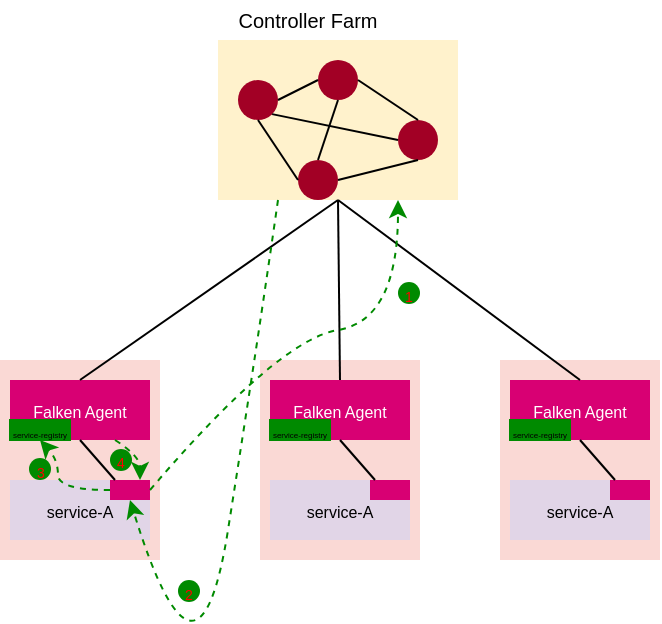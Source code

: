 <mxfile version="14.6.3" type="github">
  <diagram id="Jb4tWgrzJc02DxzkDzMU" name="Page-1">
    <mxGraphModel dx="777" dy="477" grid="1" gridSize="10" guides="1" tooltips="1" connect="1" arrows="1" fold="1" page="1" pageScale="1" pageWidth="850" pageHeight="1100" math="0" shadow="0">
      <root>
        <mxCell id="0" />
        <mxCell id="1" parent="0" />
        <mxCell id="0YruNQi02WBuuohvrThf-3" value="" style="rounded=0;whiteSpace=wrap;html=1;fillColor=#fad9d5;strokeColor=none;" parent="1" vertex="1">
          <mxGeometry x="441" y="340" width="80" height="100" as="geometry" />
        </mxCell>
        <mxCell id="0YruNQi02WBuuohvrThf-2" value="" style="rounded=0;whiteSpace=wrap;html=1;fillColor=#fad9d5;strokeColor=none;" parent="1" vertex="1">
          <mxGeometry x="321" y="340" width="80" height="100" as="geometry" />
        </mxCell>
        <mxCell id="0YruNQi02WBuuohvrThf-1" value="" style="rounded=0;whiteSpace=wrap;html=1;fillColor=#fad9d5;strokeColor=none;" parent="1" vertex="1">
          <mxGeometry x="191" y="340" width="80" height="100" as="geometry" />
        </mxCell>
        <mxCell id="fjoyJNUoLHEGhLqI_5-S-1" value="" style="rounded=0;whiteSpace=wrap;html=1;fillColor=#fff2cc;strokeColor=none;" parent="1" vertex="1">
          <mxGeometry x="300" y="180" width="120" height="80" as="geometry" />
        </mxCell>
        <mxCell id="fjoyJNUoLHEGhLqI_5-S-2" value="" style="ellipse;whiteSpace=wrap;html=1;aspect=fixed;fillColor=#a20025;fontColor=#ffffff;strokeColor=none;" parent="1" vertex="1">
          <mxGeometry x="310" y="200" width="20" height="20" as="geometry" />
        </mxCell>
        <mxCell id="fjoyJNUoLHEGhLqI_5-S-3" value="" style="ellipse;whiteSpace=wrap;html=1;aspect=fixed;fillColor=#a20025;fontColor=#ffffff;strokeColor=none;" parent="1" vertex="1">
          <mxGeometry x="390" y="220" width="20" height="20" as="geometry" />
        </mxCell>
        <mxCell id="fjoyJNUoLHEGhLqI_5-S-4" value="" style="ellipse;whiteSpace=wrap;html=1;aspect=fixed;fillColor=#a20025;fontColor=#ffffff;strokeColor=none;" parent="1" vertex="1">
          <mxGeometry x="340" y="240" width="20" height="20" as="geometry" />
        </mxCell>
        <mxCell id="fjoyJNUoLHEGhLqI_5-S-6" value="" style="ellipse;whiteSpace=wrap;html=1;aspect=fixed;fillColor=#a20025;fontColor=#ffffff;strokeColor=none;" parent="1" vertex="1">
          <mxGeometry x="350" y="190" width="20" height="20" as="geometry" />
        </mxCell>
        <mxCell id="fjoyJNUoLHEGhLqI_5-S-7" value="" style="endArrow=none;html=1;exitX=1;exitY=0.5;exitDx=0;exitDy=0;entryX=0;entryY=0.5;entryDx=0;entryDy=0;" parent="1" source="fjoyJNUoLHEGhLqI_5-S-2" target="fjoyJNUoLHEGhLqI_5-S-6" edge="1">
          <mxGeometry width="50" height="50" relative="1" as="geometry">
            <mxPoint x="410" y="560" as="sourcePoint" />
            <mxPoint x="460" y="510" as="targetPoint" />
          </mxGeometry>
        </mxCell>
        <mxCell id="fjoyJNUoLHEGhLqI_5-S-8" value="" style="endArrow=none;html=1;exitX=1;exitY=0.5;exitDx=0;exitDy=0;entryX=0.5;entryY=0;entryDx=0;entryDy=0;" parent="1" source="fjoyJNUoLHEGhLqI_5-S-6" target="fjoyJNUoLHEGhLqI_5-S-3" edge="1">
          <mxGeometry width="50" height="50" relative="1" as="geometry">
            <mxPoint x="390" y="430" as="sourcePoint" />
            <mxPoint x="440" y="380" as="targetPoint" />
          </mxGeometry>
        </mxCell>
        <mxCell id="fjoyJNUoLHEGhLqI_5-S-9" value="" style="endArrow=none;html=1;exitX=0.5;exitY=1;exitDx=0;exitDy=0;entryX=0;entryY=0.5;entryDx=0;entryDy=0;" parent="1" source="fjoyJNUoLHEGhLqI_5-S-2" target="fjoyJNUoLHEGhLqI_5-S-4" edge="1">
          <mxGeometry width="50" height="50" relative="1" as="geometry">
            <mxPoint x="390" y="430" as="sourcePoint" />
            <mxPoint x="440" y="380" as="targetPoint" />
          </mxGeometry>
        </mxCell>
        <mxCell id="fjoyJNUoLHEGhLqI_5-S-10" value="" style="endArrow=none;html=1;exitX=0.5;exitY=1;exitDx=0;exitDy=0;entryX=0.5;entryY=0;entryDx=0;entryDy=0;" parent="1" source="fjoyJNUoLHEGhLqI_5-S-6" target="fjoyJNUoLHEGhLqI_5-S-4" edge="1">
          <mxGeometry width="50" height="50" relative="1" as="geometry">
            <mxPoint x="390" y="430" as="sourcePoint" />
            <mxPoint x="440" y="380" as="targetPoint" />
          </mxGeometry>
        </mxCell>
        <mxCell id="fjoyJNUoLHEGhLqI_5-S-11" value="" style="endArrow=none;html=1;exitX=1;exitY=0.5;exitDx=0;exitDy=0;entryX=0.5;entryY=1;entryDx=0;entryDy=0;" parent="1" source="fjoyJNUoLHEGhLqI_5-S-4" target="fjoyJNUoLHEGhLqI_5-S-3" edge="1">
          <mxGeometry width="50" height="50" relative="1" as="geometry">
            <mxPoint x="390" y="430" as="sourcePoint" />
            <mxPoint x="440" y="380" as="targetPoint" />
          </mxGeometry>
        </mxCell>
        <mxCell id="fjoyJNUoLHEGhLqI_5-S-13" value="" style="endArrow=none;html=1;entryX=0;entryY=0.5;entryDx=0;entryDy=0;exitX=1;exitY=1;exitDx=0;exitDy=0;" parent="1" source="fjoyJNUoLHEGhLqI_5-S-2" target="fjoyJNUoLHEGhLqI_5-S-3" edge="1">
          <mxGeometry width="50" height="50" relative="1" as="geometry">
            <mxPoint x="390" y="220" as="sourcePoint" />
            <mxPoint x="440" y="170" as="targetPoint" />
          </mxGeometry>
        </mxCell>
        <mxCell id="fjoyJNUoLHEGhLqI_5-S-14" value="&lt;font style=&quot;font-size: 10px&quot;&gt;Controller Farm&lt;/font&gt;" style="text;html=1;strokeColor=none;fillColor=none;align=center;verticalAlign=middle;whiteSpace=wrap;rounded=0;" parent="1" vertex="1">
          <mxGeometry x="300" y="160" width="90" height="20" as="geometry" />
        </mxCell>
        <mxCell id="fjoyJNUoLHEGhLqI_5-S-15" value="&lt;font style=&quot;font-size: 8px&quot;&gt;Falken Agent&lt;/font&gt;" style="rounded=0;whiteSpace=wrap;html=1;fillColor=#d80073;fontColor=#ffffff;strokeColor=none;" parent="1" vertex="1">
          <mxGeometry x="196" y="350" width="70" height="30" as="geometry" />
        </mxCell>
        <mxCell id="fjoyJNUoLHEGhLqI_5-S-17" value="&lt;font style=&quot;font-size: 8px&quot;&gt;service-A&lt;/font&gt;" style="rounded=0;whiteSpace=wrap;html=1;fillColor=#e1d5e7;strokeColor=none;" parent="1" vertex="1">
          <mxGeometry x="196" y="400" width="70" height="30" as="geometry" />
        </mxCell>
        <mxCell id="fjoyJNUoLHEGhLqI_5-S-18" value="" style="rounded=0;whiteSpace=wrap;html=1;fillColor=#d80073;fontColor=#ffffff;strokeColor=none;" parent="1" vertex="1">
          <mxGeometry x="246" y="400" width="20" height="10" as="geometry" />
        </mxCell>
        <mxCell id="fjoyJNUoLHEGhLqI_5-S-19" value="" style="endArrow=none;html=1;exitX=0.75;exitY=0;exitDx=0;exitDy=0;entryX=0.5;entryY=1;entryDx=0;entryDy=0;" parent="1" source="fjoyJNUoLHEGhLqI_5-S-17" target="fjoyJNUoLHEGhLqI_5-S-15" edge="1">
          <mxGeometry width="50" height="50" relative="1" as="geometry">
            <mxPoint x="416" y="350" as="sourcePoint" />
            <mxPoint x="466" y="300" as="targetPoint" />
          </mxGeometry>
        </mxCell>
        <mxCell id="fjoyJNUoLHEGhLqI_5-S-20" value="&lt;font style=&quot;font-size: 8px&quot;&gt;Falken Agent&lt;/font&gt;" style="rounded=0;whiteSpace=wrap;html=1;fillColor=#d80073;fontColor=#ffffff;strokeColor=none;" parent="1" vertex="1">
          <mxGeometry x="326" y="350" width="70" height="30" as="geometry" />
        </mxCell>
        <mxCell id="fjoyJNUoLHEGhLqI_5-S-21" value="&lt;font style=&quot;font-size: 8px&quot;&gt;service-A&lt;/font&gt;" style="rounded=0;whiteSpace=wrap;html=1;fillColor=#e1d5e7;strokeColor=none;" parent="1" vertex="1">
          <mxGeometry x="326" y="400" width="70" height="30" as="geometry" />
        </mxCell>
        <mxCell id="fjoyJNUoLHEGhLqI_5-S-22" value="" style="rounded=0;whiteSpace=wrap;html=1;fillColor=#d80073;fontColor=#ffffff;strokeColor=none;" parent="1" vertex="1">
          <mxGeometry x="376" y="400" width="20" height="10" as="geometry" />
        </mxCell>
        <mxCell id="fjoyJNUoLHEGhLqI_5-S-23" value="" style="endArrow=none;html=1;exitX=0.75;exitY=0;exitDx=0;exitDy=0;entryX=0.5;entryY=1;entryDx=0;entryDy=0;" parent="1" source="fjoyJNUoLHEGhLqI_5-S-21" target="fjoyJNUoLHEGhLqI_5-S-20" edge="1">
          <mxGeometry width="50" height="50" relative="1" as="geometry">
            <mxPoint x="546" y="350" as="sourcePoint" />
            <mxPoint x="596" y="300" as="targetPoint" />
          </mxGeometry>
        </mxCell>
        <mxCell id="fjoyJNUoLHEGhLqI_5-S-24" value="&lt;font style=&quot;font-size: 8px&quot;&gt;Falken Agent&lt;/font&gt;" style="rounded=0;whiteSpace=wrap;html=1;fillColor=#d80073;fontColor=#ffffff;strokeColor=none;" parent="1" vertex="1">
          <mxGeometry x="446" y="350" width="70" height="30" as="geometry" />
        </mxCell>
        <mxCell id="fjoyJNUoLHEGhLqI_5-S-25" value="&lt;font style=&quot;font-size: 8px&quot;&gt;service-A&lt;/font&gt;" style="rounded=0;whiteSpace=wrap;html=1;fillColor=#e1d5e7;strokeColor=none;" parent="1" vertex="1">
          <mxGeometry x="446" y="400" width="70" height="30" as="geometry" />
        </mxCell>
        <mxCell id="fjoyJNUoLHEGhLqI_5-S-26" value="" style="rounded=0;whiteSpace=wrap;html=1;fillColor=#d80073;fontColor=#ffffff;strokeColor=none;" parent="1" vertex="1">
          <mxGeometry x="496" y="400" width="20" height="10" as="geometry" />
        </mxCell>
        <mxCell id="fjoyJNUoLHEGhLqI_5-S-27" value="" style="endArrow=none;html=1;exitX=0.75;exitY=0;exitDx=0;exitDy=0;entryX=0.5;entryY=1;entryDx=0;entryDy=0;" parent="1" source="fjoyJNUoLHEGhLqI_5-S-25" target="fjoyJNUoLHEGhLqI_5-S-24" edge="1">
          <mxGeometry width="50" height="50" relative="1" as="geometry">
            <mxPoint x="666" y="350" as="sourcePoint" />
            <mxPoint x="716" y="300" as="targetPoint" />
          </mxGeometry>
        </mxCell>
        <mxCell id="fjoyJNUoLHEGhLqI_5-S-34" value="" style="endArrow=none;html=1;entryX=0.5;entryY=1;entryDx=0;entryDy=0;exitX=0.5;exitY=0;exitDx=0;exitDy=0;" parent="1" source="fjoyJNUoLHEGhLqI_5-S-15" target="fjoyJNUoLHEGhLqI_5-S-1" edge="1">
          <mxGeometry width="50" height="50" relative="1" as="geometry">
            <mxPoint x="380" y="370" as="sourcePoint" />
            <mxPoint x="430" y="320" as="targetPoint" />
          </mxGeometry>
        </mxCell>
        <mxCell id="fjoyJNUoLHEGhLqI_5-S-35" value="" style="endArrow=none;html=1;entryX=0.5;entryY=1;entryDx=0;entryDy=0;exitX=0.5;exitY=0;exitDx=0;exitDy=0;" parent="1" source="fjoyJNUoLHEGhLqI_5-S-20" target="fjoyJNUoLHEGhLqI_5-S-1" edge="1">
          <mxGeometry width="50" height="50" relative="1" as="geometry">
            <mxPoint x="215" y="360" as="sourcePoint" />
            <mxPoint x="370" y="270" as="targetPoint" />
          </mxGeometry>
        </mxCell>
        <mxCell id="fjoyJNUoLHEGhLqI_5-S-36" value="" style="endArrow=none;html=1;exitX=0.5;exitY=0;exitDx=0;exitDy=0;" parent="1" source="fjoyJNUoLHEGhLqI_5-S-24" edge="1">
          <mxGeometry width="50" height="50" relative="1" as="geometry">
            <mxPoint x="225" y="370" as="sourcePoint" />
            <mxPoint x="360" y="260" as="targetPoint" />
          </mxGeometry>
        </mxCell>
        <mxCell id="ZJ2-HURrRAyqdu6JioB--2" value="" style="curved=1;endArrow=classic;html=1;exitX=1;exitY=0.5;exitDx=0;exitDy=0;entryX=0.75;entryY=1;entryDx=0;entryDy=0;dashed=1;strokeColor=#008A00;" edge="1" parent="1" source="fjoyJNUoLHEGhLqI_5-S-18" target="fjoyJNUoLHEGhLqI_5-S-1">
          <mxGeometry width="50" height="50" relative="1" as="geometry">
            <mxPoint x="280" y="330" as="sourcePoint" />
            <mxPoint x="330" y="280" as="targetPoint" />
            <Array as="points">
              <mxPoint x="330" y="330" />
              <mxPoint x="390" y="320" />
            </Array>
          </mxGeometry>
        </mxCell>
        <mxCell id="ZJ2-HURrRAyqdu6JioB--3" value="&lt;font style=&quot;font-size: 7px&quot; color=&quot;#ff0000&quot;&gt;1&lt;/font&gt;" style="ellipse;whiteSpace=wrap;html=1;aspect=fixed;fillColor=#008A00;strokeColor=none;" vertex="1" parent="1">
          <mxGeometry x="390" y="301" width="11" height="11" as="geometry" />
        </mxCell>
        <mxCell id="ZJ2-HURrRAyqdu6JioB--5" value="" style="curved=1;endArrow=classic;html=1;exitX=0.25;exitY=1;exitDx=0;exitDy=0;dashed=1;strokeColor=#008A00;entryX=0.5;entryY=1;entryDx=0;entryDy=0;" edge="1" parent="1" source="fjoyJNUoLHEGhLqI_5-S-1" target="fjoyJNUoLHEGhLqI_5-S-18">
          <mxGeometry width="50" height="50" relative="1" as="geometry">
            <mxPoint x="70" y="310" as="sourcePoint" />
            <mxPoint x="134" y="165" as="targetPoint" />
            <Array as="points">
              <mxPoint x="320" y="330" />
              <mxPoint x="290" y="520" />
            </Array>
          </mxGeometry>
        </mxCell>
        <mxCell id="ZJ2-HURrRAyqdu6JioB--6" value="&lt;font style=&quot;font-size: 7px&quot; color=&quot;#ff0000&quot;&gt;2&lt;/font&gt;" style="ellipse;whiteSpace=wrap;html=1;aspect=fixed;fillColor=#008A00;strokeColor=none;" vertex="1" parent="1">
          <mxGeometry x="280" y="450" width="11" height="11" as="geometry" />
        </mxCell>
        <mxCell id="ZJ2-HURrRAyqdu6JioB--9" value="&lt;font style=&quot;font-size: 4px&quot;&gt;service-registry&lt;/font&gt;" style="rounded=0;whiteSpace=wrap;html=1;strokeColor=#008A00;fillColor=#008A00;" vertex="1" parent="1">
          <mxGeometry x="196" y="370" width="30" height="10" as="geometry" />
        </mxCell>
        <mxCell id="ZJ2-HURrRAyqdu6JioB--13" value="&lt;font style=&quot;font-size: 4px&quot;&gt;service-registry&lt;/font&gt;" style="rounded=0;whiteSpace=wrap;html=1;strokeColor=#008A00;fillColor=#008A00;" vertex="1" parent="1">
          <mxGeometry x="326" y="370" width="30" height="10" as="geometry" />
        </mxCell>
        <mxCell id="ZJ2-HURrRAyqdu6JioB--14" value="&lt;font style=&quot;font-size: 4px&quot;&gt;service-registry&lt;/font&gt;" style="rounded=0;whiteSpace=wrap;html=1;strokeColor=#008A00;fillColor=#008A00;" vertex="1" parent="1">
          <mxGeometry x="446" y="370" width="30" height="10" as="geometry" />
        </mxCell>
        <mxCell id="ZJ2-HURrRAyqdu6JioB--15" value="" style="curved=1;endArrow=classic;html=1;dashed=1;strokeColor=#008A00;exitX=0;exitY=0.5;exitDx=0;exitDy=0;entryX=0.5;entryY=1;entryDx=0;entryDy=0;" edge="1" parent="1" source="fjoyJNUoLHEGhLqI_5-S-18" target="ZJ2-HURrRAyqdu6JioB--9">
          <mxGeometry width="50" height="50" relative="1" as="geometry">
            <mxPoint x="30" y="240" as="sourcePoint" />
            <mxPoint x="30" y="360" as="targetPoint" />
            <Array as="points">
              <mxPoint x="220" y="405" />
              <mxPoint x="220" y="390" />
            </Array>
          </mxGeometry>
        </mxCell>
        <mxCell id="ZJ2-HURrRAyqdu6JioB--16" value="&lt;font style=&quot;font-size: 7px&quot; color=&quot;#ff0000&quot;&gt;3&lt;/font&gt;" style="ellipse;whiteSpace=wrap;html=1;aspect=fixed;fillColor=#008A00;strokeColor=none;" vertex="1" parent="1">
          <mxGeometry x="205.5" y="389" width="11" height="11" as="geometry" />
        </mxCell>
        <mxCell id="ZJ2-HURrRAyqdu6JioB--19" value="" style="curved=1;endArrow=classic;html=1;dashed=1;strokeColor=#008A00;exitX=0.75;exitY=1;exitDx=0;exitDy=0;entryX=0.75;entryY=0;entryDx=0;entryDy=0;" edge="1" parent="1" source="fjoyJNUoLHEGhLqI_5-S-15" target="fjoyJNUoLHEGhLqI_5-S-18">
          <mxGeometry width="50" height="50" relative="1" as="geometry">
            <mxPoint x="105" y="402.5" as="sourcePoint" />
            <mxPoint x="70" y="377.5" as="targetPoint" />
            <Array as="points">
              <mxPoint x="261" y="388" />
            </Array>
          </mxGeometry>
        </mxCell>
        <mxCell id="ZJ2-HURrRAyqdu6JioB--20" value="&lt;font style=&quot;font-size: 7px&quot; color=&quot;#ff0000&quot;&gt;4&lt;/font&gt;" style="ellipse;whiteSpace=wrap;html=1;aspect=fixed;fillColor=#008A00;strokeColor=none;" vertex="1" parent="1">
          <mxGeometry x="246" y="384.5" width="11" height="11" as="geometry" />
        </mxCell>
      </root>
    </mxGraphModel>
  </diagram>
</mxfile>
